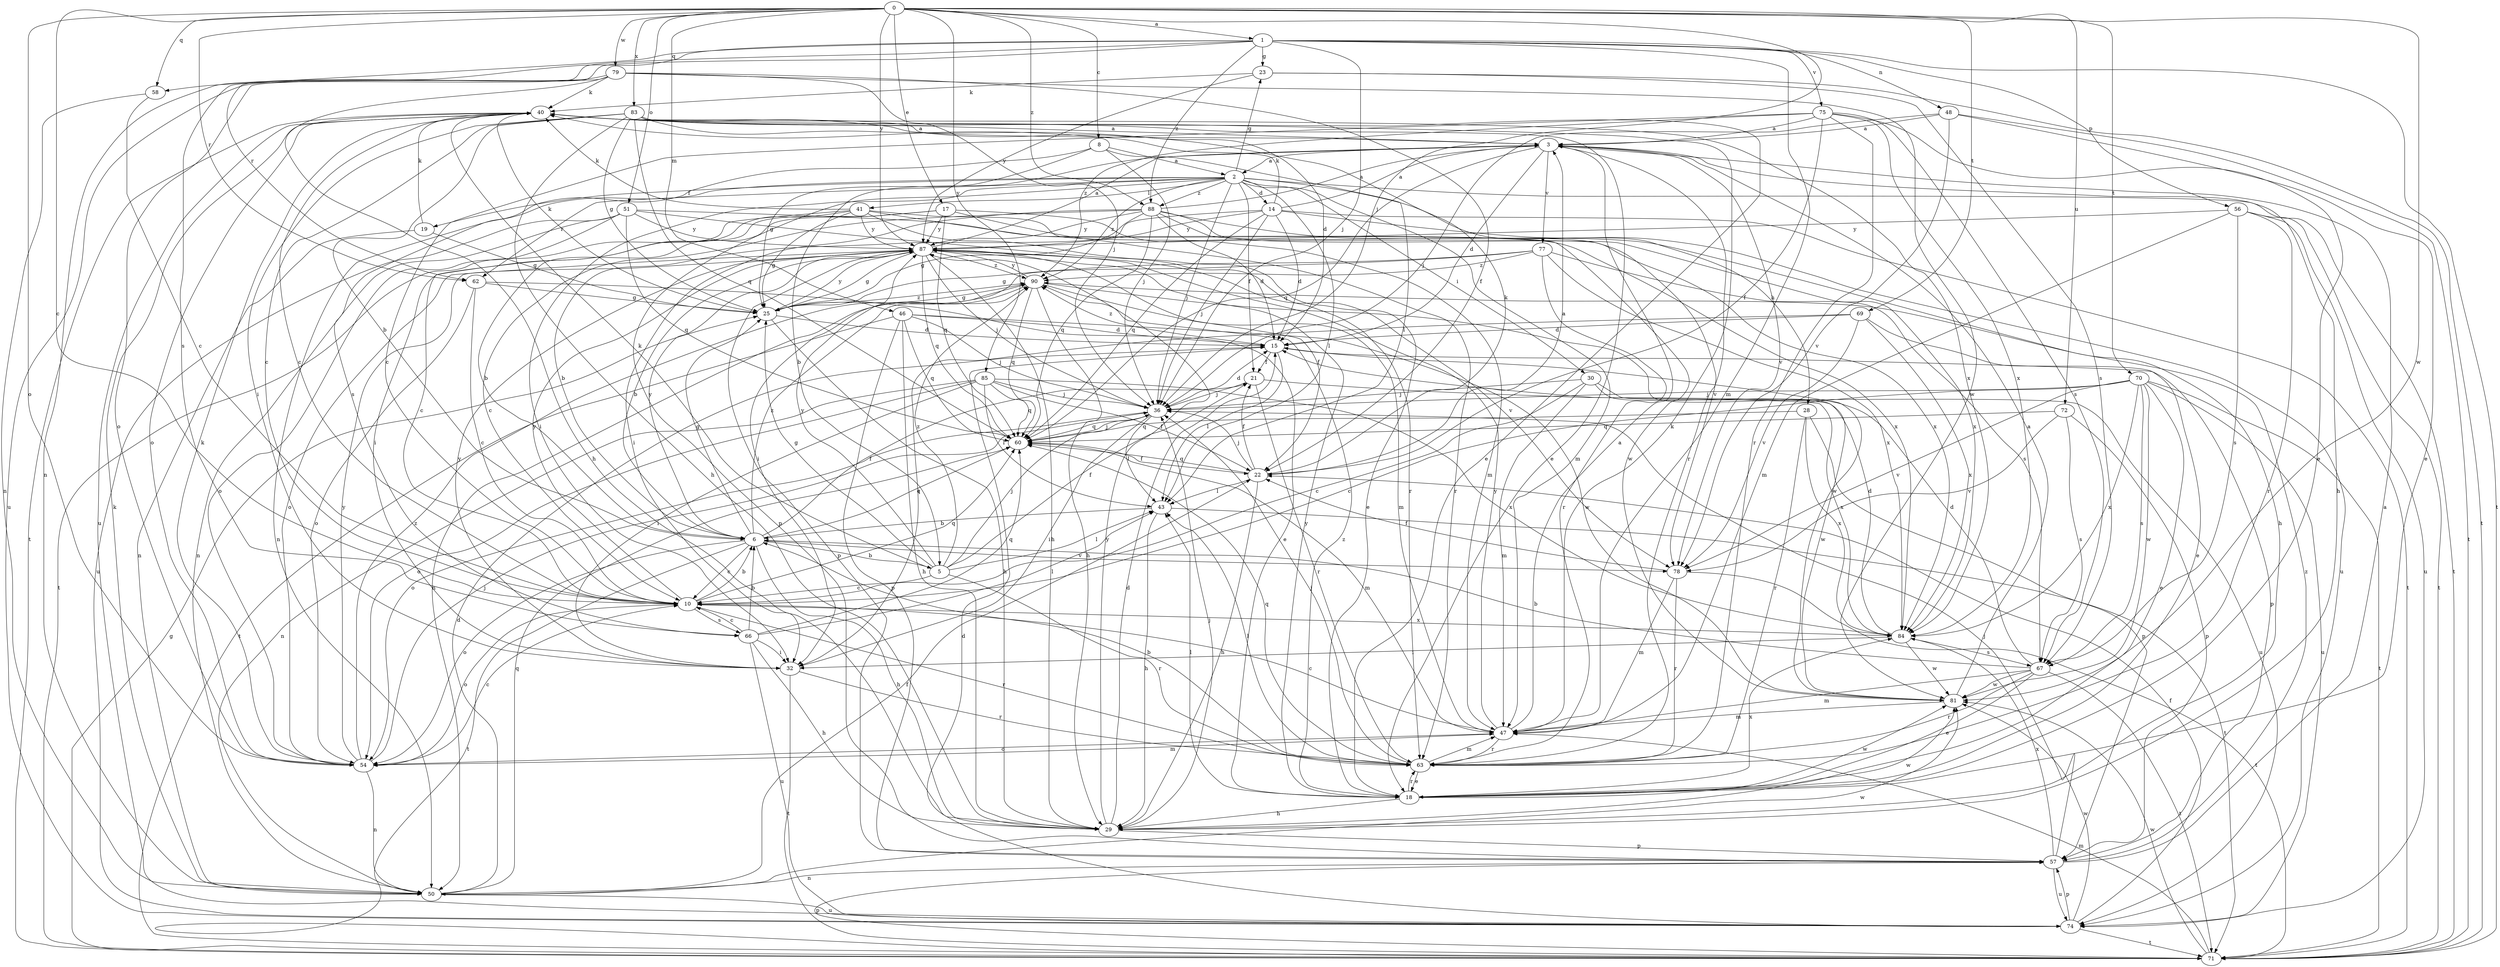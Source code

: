 strict digraph  {
0;
1;
2;
3;
5;
6;
8;
10;
14;
15;
17;
18;
19;
21;
22;
23;
25;
28;
29;
30;
32;
36;
40;
41;
43;
46;
47;
48;
50;
51;
54;
56;
57;
58;
60;
62;
63;
66;
67;
69;
70;
71;
72;
74;
75;
77;
78;
79;
81;
83;
84;
85;
87;
88;
90;
0 -> 1  [label=a];
0 -> 8  [label=c];
0 -> 10  [label=c];
0 -> 17  [label=e];
0 -> 36  [label=j];
0 -> 46  [label=m];
0 -> 51  [label=o];
0 -> 54  [label=o];
0 -> 58  [label=q];
0 -> 62  [label=r];
0 -> 69  [label=t];
0 -> 70  [label=t];
0 -> 72  [label=u];
0 -> 79  [label=w];
0 -> 81  [label=w];
0 -> 83  [label=x];
0 -> 85  [label=y];
0 -> 87  [label=y];
0 -> 88  [label=z];
1 -> 23  [label=g];
1 -> 36  [label=j];
1 -> 47  [label=m];
1 -> 48  [label=n];
1 -> 50  [label=n];
1 -> 56  [label=p];
1 -> 58  [label=q];
1 -> 62  [label=r];
1 -> 66  [label=s];
1 -> 71  [label=t];
1 -> 75  [label=v];
1 -> 88  [label=z];
2 -> 14  [label=d];
2 -> 19  [label=f];
2 -> 21  [label=f];
2 -> 23  [label=g];
2 -> 28  [label=h];
2 -> 30  [label=i];
2 -> 32  [label=i];
2 -> 36  [label=j];
2 -> 41  [label=l];
2 -> 43  [label=l];
2 -> 47  [label=m];
2 -> 50  [label=n];
2 -> 57  [label=p];
2 -> 62  [label=r];
2 -> 71  [label=t];
2 -> 88  [label=z];
2 -> 90  [label=z];
3 -> 2  [label=a];
3 -> 5  [label=b];
3 -> 15  [label=d];
3 -> 29  [label=h];
3 -> 60  [label=q];
3 -> 63  [label=r];
3 -> 77  [label=v];
3 -> 78  [label=v];
5 -> 10  [label=c];
5 -> 21  [label=f];
5 -> 25  [label=g];
5 -> 36  [label=j];
5 -> 40  [label=k];
5 -> 43  [label=l];
5 -> 63  [label=r];
5 -> 87  [label=y];
5 -> 90  [label=z];
6 -> 5  [label=b];
6 -> 10  [label=c];
6 -> 21  [label=f];
6 -> 25  [label=g];
6 -> 29  [label=h];
6 -> 54  [label=o];
6 -> 60  [label=q];
6 -> 71  [label=t];
6 -> 78  [label=v];
6 -> 87  [label=y];
6 -> 90  [label=z];
8 -> 2  [label=a];
8 -> 25  [label=g];
8 -> 36  [label=j];
8 -> 43  [label=l];
8 -> 66  [label=s];
10 -> 6  [label=b];
10 -> 54  [label=o];
10 -> 60  [label=q];
10 -> 63  [label=r];
10 -> 66  [label=s];
10 -> 84  [label=x];
10 -> 87  [label=y];
14 -> 3  [label=a];
14 -> 6  [label=b];
14 -> 15  [label=d];
14 -> 36  [label=j];
14 -> 40  [label=k];
14 -> 60  [label=q];
14 -> 71  [label=t];
14 -> 74  [label=u];
14 -> 87  [label=y];
15 -> 21  [label=f];
15 -> 43  [label=l];
15 -> 57  [label=p];
15 -> 90  [label=z];
17 -> 6  [label=b];
17 -> 32  [label=i];
17 -> 47  [label=m];
17 -> 60  [label=q];
17 -> 63  [label=r];
17 -> 87  [label=y];
18 -> 29  [label=h];
18 -> 43  [label=l];
18 -> 63  [label=r];
18 -> 81  [label=w];
18 -> 84  [label=x];
18 -> 87  [label=y];
18 -> 90  [label=z];
19 -> 25  [label=g];
19 -> 40  [label=k];
19 -> 50  [label=n];
21 -> 36  [label=j];
21 -> 63  [label=r];
21 -> 84  [label=x];
22 -> 3  [label=a];
22 -> 21  [label=f];
22 -> 29  [label=h];
22 -> 36  [label=j];
22 -> 40  [label=k];
22 -> 43  [label=l];
22 -> 60  [label=q];
23 -> 40  [label=k];
23 -> 67  [label=s];
23 -> 71  [label=t];
23 -> 87  [label=y];
25 -> 15  [label=d];
25 -> 29  [label=h];
25 -> 40  [label=k];
25 -> 87  [label=y];
25 -> 90  [label=z];
28 -> 57  [label=p];
28 -> 60  [label=q];
28 -> 63  [label=r];
28 -> 84  [label=x];
29 -> 15  [label=d];
29 -> 36  [label=j];
29 -> 57  [label=p];
29 -> 81  [label=w];
29 -> 87  [label=y];
30 -> 10  [label=c];
30 -> 36  [label=j];
30 -> 47  [label=m];
30 -> 74  [label=u];
30 -> 81  [label=w];
32 -> 63  [label=r];
32 -> 71  [label=t];
32 -> 87  [label=y];
36 -> 15  [label=d];
36 -> 32  [label=i];
36 -> 43  [label=l];
36 -> 54  [label=o];
36 -> 60  [label=q];
40 -> 3  [label=a];
40 -> 10  [label=c];
40 -> 18  [label=e];
40 -> 54  [label=o];
40 -> 71  [label=t];
40 -> 74  [label=u];
40 -> 84  [label=x];
41 -> 10  [label=c];
41 -> 18  [label=e];
41 -> 25  [label=g];
41 -> 40  [label=k];
41 -> 71  [label=t];
41 -> 81  [label=w];
41 -> 84  [label=x];
41 -> 87  [label=y];
43 -> 6  [label=b];
43 -> 29  [label=h];
43 -> 71  [label=t];
46 -> 15  [label=d];
46 -> 29  [label=h];
46 -> 36  [label=j];
46 -> 57  [label=p];
46 -> 60  [label=q];
46 -> 71  [label=t];
46 -> 81  [label=w];
47 -> 3  [label=a];
47 -> 10  [label=c];
47 -> 40  [label=k];
47 -> 54  [label=o];
47 -> 63  [label=r];
47 -> 87  [label=y];
48 -> 3  [label=a];
48 -> 18  [label=e];
48 -> 36  [label=j];
48 -> 71  [label=t];
48 -> 78  [label=v];
50 -> 15  [label=d];
50 -> 22  [label=f];
50 -> 40  [label=k];
50 -> 60  [label=q];
50 -> 74  [label=u];
50 -> 81  [label=w];
51 -> 50  [label=n];
51 -> 54  [label=o];
51 -> 60  [label=q];
51 -> 63  [label=r];
51 -> 74  [label=u];
51 -> 84  [label=x];
51 -> 87  [label=y];
54 -> 10  [label=c];
54 -> 36  [label=j];
54 -> 40  [label=k];
54 -> 47  [label=m];
54 -> 50  [label=n];
54 -> 87  [label=y];
54 -> 90  [label=z];
56 -> 47  [label=m];
56 -> 63  [label=r];
56 -> 67  [label=s];
56 -> 71  [label=t];
56 -> 74  [label=u];
56 -> 87  [label=y];
57 -> 3  [label=a];
57 -> 36  [label=j];
57 -> 50  [label=n];
57 -> 74  [label=u];
57 -> 84  [label=x];
57 -> 90  [label=z];
58 -> 10  [label=c];
58 -> 50  [label=n];
60 -> 22  [label=f];
60 -> 36  [label=j];
60 -> 47  [label=m];
62 -> 10  [label=c];
62 -> 18  [label=e];
62 -> 25  [label=g];
62 -> 54  [label=o];
63 -> 6  [label=b];
63 -> 18  [label=e];
63 -> 36  [label=j];
63 -> 43  [label=l];
63 -> 47  [label=m];
63 -> 60  [label=q];
66 -> 6  [label=b];
66 -> 10  [label=c];
66 -> 29  [label=h];
66 -> 32  [label=i];
66 -> 43  [label=l];
66 -> 60  [label=q];
66 -> 74  [label=u];
67 -> 6  [label=b];
67 -> 15  [label=d];
67 -> 18  [label=e];
67 -> 47  [label=m];
67 -> 63  [label=r];
67 -> 71  [label=t];
67 -> 81  [label=w];
69 -> 15  [label=d];
69 -> 18  [label=e];
69 -> 32  [label=i];
69 -> 78  [label=v];
69 -> 84  [label=x];
70 -> 10  [label=c];
70 -> 18  [label=e];
70 -> 36  [label=j];
70 -> 67  [label=s];
70 -> 71  [label=t];
70 -> 74  [label=u];
70 -> 78  [label=v];
70 -> 81  [label=w];
70 -> 84  [label=x];
71 -> 25  [label=g];
71 -> 47  [label=m];
71 -> 57  [label=p];
71 -> 81  [label=w];
72 -> 57  [label=p];
72 -> 60  [label=q];
72 -> 67  [label=s];
72 -> 78  [label=v];
74 -> 15  [label=d];
74 -> 22  [label=f];
74 -> 57  [label=p];
74 -> 71  [label=t];
74 -> 81  [label=w];
75 -> 3  [label=a];
75 -> 10  [label=c];
75 -> 18  [label=e];
75 -> 22  [label=f];
75 -> 63  [label=r];
75 -> 67  [label=s];
75 -> 84  [label=x];
75 -> 90  [label=z];
77 -> 25  [label=g];
77 -> 32  [label=i];
77 -> 63  [label=r];
77 -> 67  [label=s];
77 -> 84  [label=x];
77 -> 90  [label=z];
78 -> 22  [label=f];
78 -> 47  [label=m];
78 -> 63  [label=r];
78 -> 71  [label=t];
79 -> 22  [label=f];
79 -> 29  [label=h];
79 -> 36  [label=j];
79 -> 40  [label=k];
79 -> 54  [label=o];
79 -> 74  [label=u];
79 -> 81  [label=w];
81 -> 3  [label=a];
81 -> 47  [label=m];
83 -> 3  [label=a];
83 -> 6  [label=b];
83 -> 10  [label=c];
83 -> 15  [label=d];
83 -> 18  [label=e];
83 -> 25  [label=g];
83 -> 29  [label=h];
83 -> 32  [label=i];
83 -> 60  [label=q];
84 -> 15  [label=d];
84 -> 32  [label=i];
84 -> 67  [label=s];
84 -> 81  [label=w];
85 -> 22  [label=f];
85 -> 32  [label=i];
85 -> 36  [label=j];
85 -> 43  [label=l];
85 -> 50  [label=n];
85 -> 54  [label=o];
85 -> 60  [label=q];
85 -> 84  [label=x];
87 -> 3  [label=a];
87 -> 6  [label=b];
87 -> 22  [label=f];
87 -> 25  [label=g];
87 -> 29  [label=h];
87 -> 36  [label=j];
87 -> 54  [label=o];
87 -> 57  [label=p];
87 -> 60  [label=q];
87 -> 78  [label=v];
87 -> 90  [label=z];
88 -> 3  [label=a];
88 -> 10  [label=c];
88 -> 15  [label=d];
88 -> 25  [label=g];
88 -> 29  [label=h];
88 -> 32  [label=i];
88 -> 60  [label=q];
88 -> 78  [label=v];
88 -> 84  [label=x];
88 -> 87  [label=y];
90 -> 25  [label=g];
90 -> 29  [label=h];
90 -> 47  [label=m];
90 -> 50  [label=n];
90 -> 60  [label=q];
90 -> 81  [label=w];
90 -> 87  [label=y];
}
